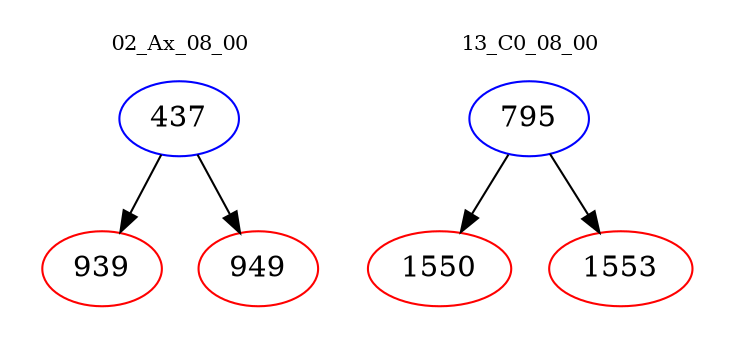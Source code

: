 digraph{
subgraph cluster_0 {
color = white
label = "02_Ax_08_00";
fontsize=10;
T0_437 [label="437", color="blue"]
T0_437 -> T0_939 [color="black"]
T0_939 [label="939", color="red"]
T0_437 -> T0_949 [color="black"]
T0_949 [label="949", color="red"]
}
subgraph cluster_1 {
color = white
label = "13_C0_08_00";
fontsize=10;
T1_795 [label="795", color="blue"]
T1_795 -> T1_1550 [color="black"]
T1_1550 [label="1550", color="red"]
T1_795 -> T1_1553 [color="black"]
T1_1553 [label="1553", color="red"]
}
}
